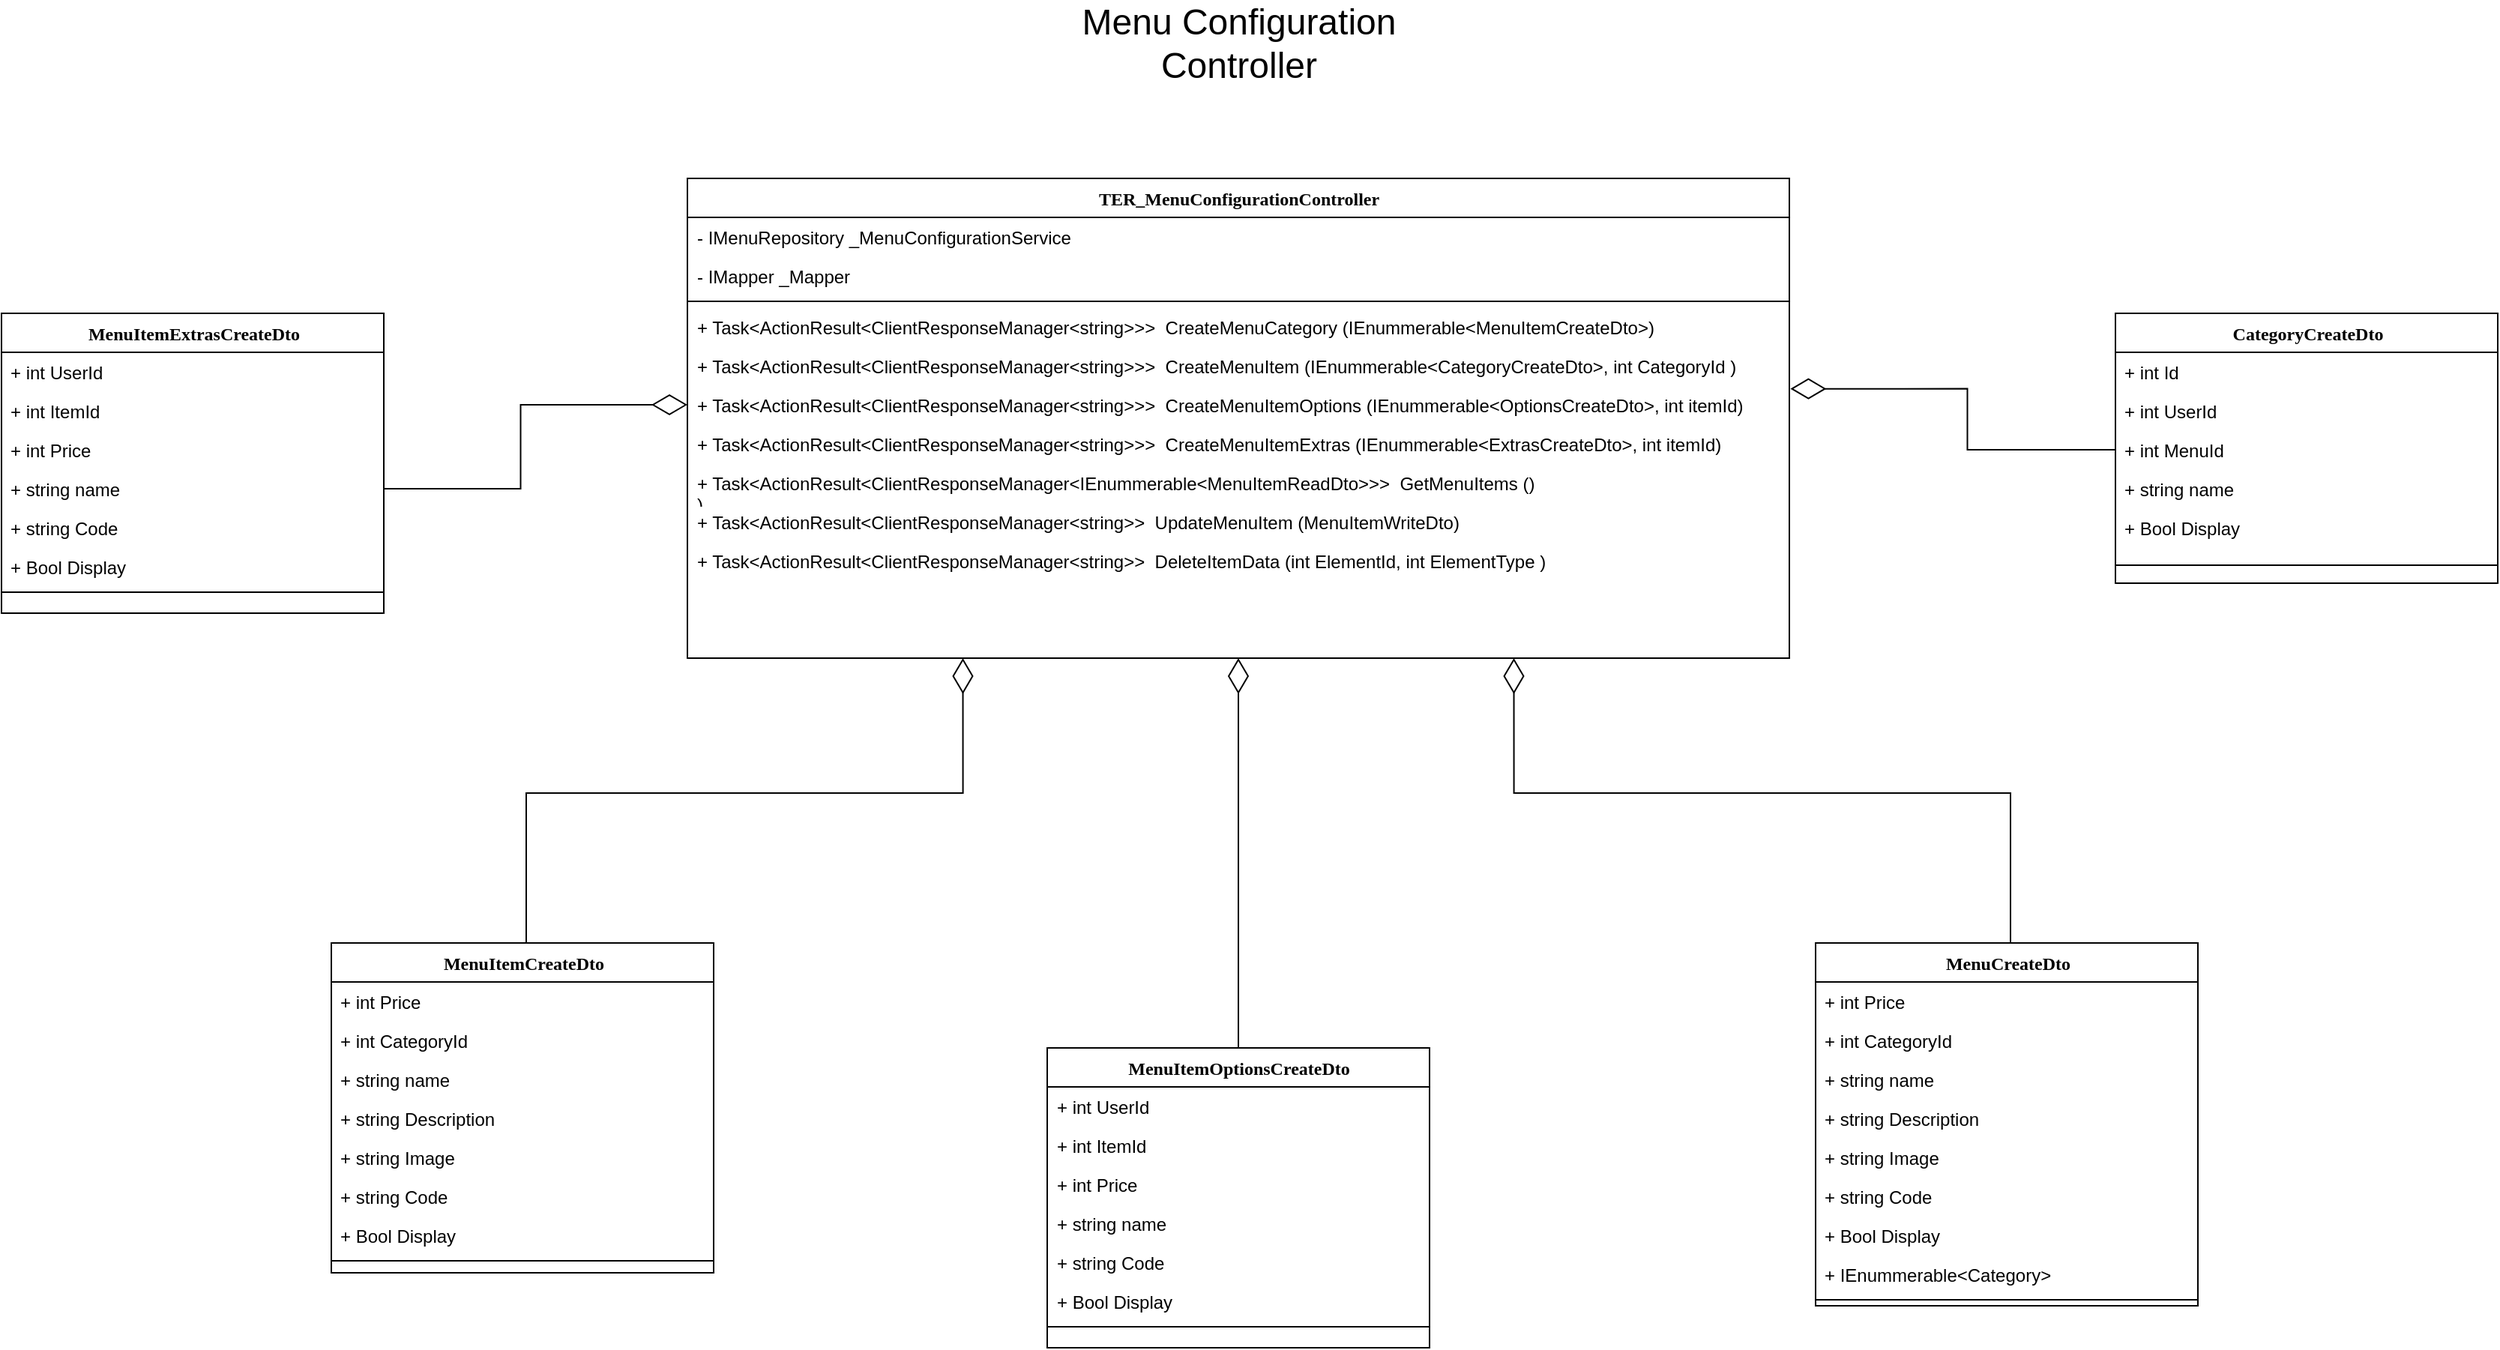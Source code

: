 <mxfile version="14.2.9" type="device"><diagram id="QkI--pBJC4bzssq41QZq" name="Page-1"><mxGraphModel dx="3220" dy="3443" grid="1" gridSize="10" guides="1" tooltips="1" connect="1" arrows="1" fold="1" page="1" pageScale="1" pageWidth="850" pageHeight="1100" math="0" shadow="0"><root><mxCell id="0"/><mxCell id="1" parent="0"/><mxCell id="noM06Llarw8SXuktYtZB-41" value="&lt;font style=&quot;font-size: 24px&quot;&gt;Menu Configuration Controller&lt;br&gt;&lt;/font&gt;" style="text;html=1;strokeColor=none;fillColor=none;align=center;verticalAlign=middle;whiteSpace=wrap;rounded=0;" vertex="1" parent="1"><mxGeometry x="332.5" y="-2020" width="305" height="20" as="geometry"/></mxCell><mxCell id="noM06Llarw8SXuktYtZB-989" value="TER_MenuConfigurationController" style="swimlane;html=1;fontStyle=1;align=center;verticalAlign=top;childLayout=stackLayout;horizontal=1;startSize=26;horizontalStack=0;resizeParent=1;resizeLast=0;collapsible=1;marginBottom=0;swimlaneFillColor=#ffffff;rounded=0;shadow=0;comic=0;labelBackgroundColor=none;strokeWidth=1;fillColor=none;fontFamily=Verdana;fontSize=12" vertex="1" parent="1"><mxGeometry x="117.5" y="-1920" width="735" height="320" as="geometry"/></mxCell><mxCell id="noM06Llarw8SXuktYtZB-990" value="- IMenuRepository _MenuConfigurationService" style="text;html=1;strokeColor=none;fillColor=none;align=left;verticalAlign=top;spacingLeft=4;spacingRight=4;whiteSpace=wrap;overflow=hidden;rotatable=0;points=[[0,0.5],[1,0.5]];portConstraint=eastwest;" vertex="1" parent="noM06Llarw8SXuktYtZB-989"><mxGeometry y="26" width="735" height="26" as="geometry"/></mxCell><mxCell id="noM06Llarw8SXuktYtZB-991" value="- IMapper _Mapper" style="text;html=1;strokeColor=none;fillColor=none;align=left;verticalAlign=top;spacingLeft=4;spacingRight=4;whiteSpace=wrap;overflow=hidden;rotatable=0;points=[[0,0.5],[1,0.5]];portConstraint=eastwest;" vertex="1" parent="noM06Llarw8SXuktYtZB-989"><mxGeometry y="52" width="735" height="26" as="geometry"/></mxCell><mxCell id="noM06Llarw8SXuktYtZB-992" value="" style="line;html=1;strokeWidth=1;fillColor=none;align=left;verticalAlign=middle;spacingTop=-1;spacingLeft=3;spacingRight=3;rotatable=0;labelPosition=right;points=[];portConstraint=eastwest;" vertex="1" parent="noM06Llarw8SXuktYtZB-989"><mxGeometry y="78" width="735" height="8" as="geometry"/></mxCell><mxCell id="noM06Llarw8SXuktYtZB-993" value="+ Task&amp;lt;ActionResult&amp;lt;ClientResponseManager&amp;lt;string&amp;gt;&amp;gt;&amp;gt;&amp;nbsp; CreateMenuCategory (IEnummerable&amp;lt;MenuItemCreateDto&amp;gt;)" style="text;html=1;strokeColor=none;fillColor=none;align=left;verticalAlign=top;spacingLeft=4;spacingRight=4;whiteSpace=wrap;overflow=hidden;rotatable=0;points=[[0,0.5],[1,0.5]];portConstraint=eastwest;" vertex="1" parent="noM06Llarw8SXuktYtZB-989"><mxGeometry y="86" width="735" height="26" as="geometry"/></mxCell><mxCell id="noM06Llarw8SXuktYtZB-994" value="+ Task&amp;lt;ActionResult&amp;lt;ClientResponseManager&amp;lt;string&amp;gt;&amp;gt;&amp;gt;&amp;nbsp; CreateMenuItem (IEnummerable&amp;lt;CategoryCreateDto&amp;gt;, int CategoryId )" style="text;html=1;strokeColor=none;fillColor=none;align=left;verticalAlign=top;spacingLeft=4;spacingRight=4;whiteSpace=wrap;overflow=hidden;rotatable=0;points=[[0,0.5],[1,0.5]];portConstraint=eastwest;" vertex="1" parent="noM06Llarw8SXuktYtZB-989"><mxGeometry y="112" width="735" height="26" as="geometry"/></mxCell><mxCell id="noM06Llarw8SXuktYtZB-995" value="+ Task&amp;lt;ActionResult&amp;lt;ClientResponseManager&amp;lt;string&amp;gt;&amp;gt;&amp;gt;&amp;nbsp; CreateMenuItemOptions (IEnummerable&amp;lt;OptionsCreateDto&amp;gt;, int itemId)" style="text;html=1;strokeColor=none;fillColor=none;align=left;verticalAlign=top;spacingLeft=4;spacingRight=4;whiteSpace=wrap;overflow=hidden;rotatable=0;points=[[0,0.5],[1,0.5]];portConstraint=eastwest;" vertex="1" parent="noM06Llarw8SXuktYtZB-989"><mxGeometry y="138" width="735" height="26" as="geometry"/></mxCell><mxCell id="noM06Llarw8SXuktYtZB-996" value="+ Task&amp;lt;ActionResult&amp;lt;ClientResponseManager&amp;lt;string&amp;gt;&amp;gt;&amp;gt;&amp;nbsp; CreateMenuItemExtras (IEnummerable&amp;lt;ExtrasCreateDto&amp;gt;, int itemId)" style="text;html=1;strokeColor=none;fillColor=none;align=left;verticalAlign=top;spacingLeft=4;spacingRight=4;whiteSpace=wrap;overflow=hidden;rotatable=0;points=[[0,0.5],[1,0.5]];portConstraint=eastwest;" vertex="1" parent="noM06Llarw8SXuktYtZB-989"><mxGeometry y="164" width="735" height="26" as="geometry"/></mxCell><mxCell id="noM06Llarw8SXuktYtZB-997" value="+ Task&amp;lt;ActionResult&amp;lt;ClientResponseManager&amp;lt;IEnummerable&amp;lt;MenuItemReadDto&amp;gt;&amp;gt;&amp;gt;&amp;nbsp; GetMenuItems ()&lt;br&gt;)" style="text;html=1;strokeColor=none;fillColor=none;align=left;verticalAlign=top;spacingLeft=4;spacingRight=4;whiteSpace=wrap;overflow=hidden;rotatable=0;points=[[0,0.5],[1,0.5]];portConstraint=eastwest;" vertex="1" parent="noM06Llarw8SXuktYtZB-989"><mxGeometry y="190" width="735" height="26" as="geometry"/></mxCell><mxCell id="noM06Llarw8SXuktYtZB-998" value="+ Task&amp;lt;ActionResult&amp;lt;ClientResponseManager&amp;lt;string&amp;gt;&amp;gt;&amp;nbsp; UpdateMenuItem (MenuItemWriteDto)" style="text;html=1;strokeColor=none;fillColor=none;align=left;verticalAlign=top;spacingLeft=4;spacingRight=4;whiteSpace=wrap;overflow=hidden;rotatable=0;points=[[0,0.5],[1,0.5]];portConstraint=eastwest;" vertex="1" parent="noM06Llarw8SXuktYtZB-989"><mxGeometry y="216" width="735" height="26" as="geometry"/></mxCell><mxCell id="noM06Llarw8SXuktYtZB-999" value="+ Task&amp;lt;ActionResult&amp;lt;ClientResponseManager&amp;lt;string&amp;gt;&amp;gt;&amp;nbsp; DeleteItemData (int ElementId, int ElementType )" style="text;html=1;strokeColor=none;fillColor=none;align=left;verticalAlign=top;spacingLeft=4;spacingRight=4;whiteSpace=wrap;overflow=hidden;rotatable=0;points=[[0,0.5],[1,0.5]];portConstraint=eastwest;" vertex="1" parent="noM06Llarw8SXuktYtZB-989"><mxGeometry y="242" width="735" height="26" as="geometry"/></mxCell><mxCell id="noM06Llarw8SXuktYtZB-1000" style="edgeStyle=orthogonalEdgeStyle;rounded=0;orthogonalLoop=1;jettySize=auto;html=1;exitX=0.5;exitY=0;exitDx=0;exitDy=0;entryX=0.25;entryY=1;entryDx=0;entryDy=0;endArrow=diamondThin;endFill=0;endSize=21;" edge="1" parent="1" target="noM06Llarw8SXuktYtZB-989" source="noM06Llarw8SXuktYtZB-1001"><mxGeometry relative="1" as="geometry"><mxPoint x="-53.5" y="-1310" as="sourcePoint"/><mxPoint x="424" y="-1600" as="targetPoint"/><Array as="points"><mxPoint x="10" y="-1410"/><mxPoint x="10" y="-1510"/><mxPoint x="301" y="-1510"/></Array></mxGeometry></mxCell><mxCell id="noM06Llarw8SXuktYtZB-1001" value="MenuItemCreateDto" style="swimlane;html=1;fontStyle=1;align=center;verticalAlign=top;childLayout=stackLayout;horizontal=1;startSize=26;horizontalStack=0;resizeParent=1;resizeLast=0;collapsible=1;marginBottom=0;swimlaneFillColor=#ffffff;rounded=0;shadow=0;comic=0;labelBackgroundColor=none;strokeWidth=1;fillColor=none;fontFamily=Verdana;fontSize=12" vertex="1" parent="1"><mxGeometry x="-120" y="-1410" width="255" height="220" as="geometry"/></mxCell><mxCell id="noM06Llarw8SXuktYtZB-1002" value="+ int Price" style="text;html=1;strokeColor=none;fillColor=none;align=left;verticalAlign=top;spacingLeft=4;spacingRight=4;whiteSpace=wrap;overflow=hidden;rotatable=0;points=[[0,0.5],[1,0.5]];portConstraint=eastwest;" vertex="1" parent="noM06Llarw8SXuktYtZB-1001"><mxGeometry y="26" width="255" height="26" as="geometry"/></mxCell><mxCell id="noM06Llarw8SXuktYtZB-1003" value="+ int CategoryId" style="text;html=1;strokeColor=none;fillColor=none;align=left;verticalAlign=top;spacingLeft=4;spacingRight=4;whiteSpace=wrap;overflow=hidden;rotatable=0;points=[[0,0.5],[1,0.5]];portConstraint=eastwest;" vertex="1" parent="noM06Llarw8SXuktYtZB-1001"><mxGeometry y="52" width="255" height="26" as="geometry"/></mxCell><mxCell id="noM06Llarw8SXuktYtZB-1004" value="+ string name" style="text;html=1;strokeColor=none;fillColor=none;align=left;verticalAlign=top;spacingLeft=4;spacingRight=4;whiteSpace=wrap;overflow=hidden;rotatable=0;points=[[0,0.5],[1,0.5]];portConstraint=eastwest;" vertex="1" parent="noM06Llarw8SXuktYtZB-1001"><mxGeometry y="78" width="255" height="26" as="geometry"/></mxCell><mxCell id="noM06Llarw8SXuktYtZB-1005" value="+ string Description" style="text;html=1;strokeColor=none;fillColor=none;align=left;verticalAlign=top;spacingLeft=4;spacingRight=4;whiteSpace=wrap;overflow=hidden;rotatable=0;points=[[0,0.5],[1,0.5]];portConstraint=eastwest;" vertex="1" parent="noM06Llarw8SXuktYtZB-1001"><mxGeometry y="104" width="255" height="26" as="geometry"/></mxCell><mxCell id="noM06Llarw8SXuktYtZB-1006" value="+ string Image" style="text;html=1;strokeColor=none;fillColor=none;align=left;verticalAlign=top;spacingLeft=4;spacingRight=4;whiteSpace=wrap;overflow=hidden;rotatable=0;points=[[0,0.5],[1,0.5]];portConstraint=eastwest;" vertex="1" parent="noM06Llarw8SXuktYtZB-1001"><mxGeometry y="130" width="255" height="26" as="geometry"/></mxCell><mxCell id="noM06Llarw8SXuktYtZB-1007" value="+ string Code" style="text;html=1;strokeColor=none;fillColor=none;align=left;verticalAlign=top;spacingLeft=4;spacingRight=4;whiteSpace=wrap;overflow=hidden;rotatable=0;points=[[0,0.5],[1,0.5]];portConstraint=eastwest;" vertex="1" parent="noM06Llarw8SXuktYtZB-1001"><mxGeometry y="156" width="255" height="26" as="geometry"/></mxCell><mxCell id="noM06Llarw8SXuktYtZB-1008" value="+ Bool Display" style="text;html=1;strokeColor=none;fillColor=none;align=left;verticalAlign=top;spacingLeft=4;spacingRight=4;whiteSpace=wrap;overflow=hidden;rotatable=0;points=[[0,0.5],[1,0.5]];portConstraint=eastwest;" vertex="1" parent="noM06Llarw8SXuktYtZB-1001"><mxGeometry y="182" width="255" height="26" as="geometry"/></mxCell><mxCell id="noM06Llarw8SXuktYtZB-1009" value="" style="line;html=1;strokeWidth=1;fillColor=none;align=left;verticalAlign=middle;spacingTop=-1;spacingLeft=3;spacingRight=3;rotatable=0;labelPosition=right;points=[];portConstraint=eastwest;" vertex="1" parent="noM06Llarw8SXuktYtZB-1001"><mxGeometry y="208" width="255" height="8" as="geometry"/></mxCell><mxCell id="noM06Llarw8SXuktYtZB-1010" style="edgeStyle=orthogonalEdgeStyle;rounded=0;orthogonalLoop=1;jettySize=auto;html=1;entryX=0.5;entryY=1;entryDx=0;entryDy=0;endArrow=diamondThin;endFill=0;endSize=21;" edge="1" parent="1" source="noM06Llarw8SXuktYtZB-1011" target="noM06Llarw8SXuktYtZB-989"><mxGeometry relative="1" as="geometry"/></mxCell><mxCell id="noM06Llarw8SXuktYtZB-1011" value="MenuItemOptionsCreateDto" style="swimlane;html=1;fontStyle=1;align=center;verticalAlign=top;childLayout=stackLayout;horizontal=1;startSize=26;horizontalStack=0;resizeParent=1;resizeLast=0;collapsible=1;marginBottom=0;swimlaneFillColor=#ffffff;rounded=0;shadow=0;comic=0;labelBackgroundColor=none;strokeWidth=1;fillColor=none;fontFamily=Verdana;fontSize=12" vertex="1" parent="1"><mxGeometry x="357.5" y="-1340" width="255" height="200" as="geometry"/></mxCell><mxCell id="noM06Llarw8SXuktYtZB-1012" value="+ int UserId" style="text;html=1;strokeColor=none;fillColor=none;align=left;verticalAlign=top;spacingLeft=4;spacingRight=4;whiteSpace=wrap;overflow=hidden;rotatable=0;points=[[0,0.5],[1,0.5]];portConstraint=eastwest;" vertex="1" parent="noM06Llarw8SXuktYtZB-1011"><mxGeometry y="26" width="255" height="26" as="geometry"/></mxCell><mxCell id="noM06Llarw8SXuktYtZB-1013" value="+ int ItemId" style="text;html=1;strokeColor=none;fillColor=none;align=left;verticalAlign=top;spacingLeft=4;spacingRight=4;whiteSpace=wrap;overflow=hidden;rotatable=0;points=[[0,0.5],[1,0.5]];portConstraint=eastwest;" vertex="1" parent="noM06Llarw8SXuktYtZB-1011"><mxGeometry y="52" width="255" height="26" as="geometry"/></mxCell><mxCell id="noM06Llarw8SXuktYtZB-1014" value="+ int Price" style="text;html=1;strokeColor=none;fillColor=none;align=left;verticalAlign=top;spacingLeft=4;spacingRight=4;whiteSpace=wrap;overflow=hidden;rotatable=0;points=[[0,0.5],[1,0.5]];portConstraint=eastwest;" vertex="1" parent="noM06Llarw8SXuktYtZB-1011"><mxGeometry y="78" width="255" height="26" as="geometry"/></mxCell><mxCell id="noM06Llarw8SXuktYtZB-1015" value="+ string name" style="text;html=1;strokeColor=none;fillColor=none;align=left;verticalAlign=top;spacingLeft=4;spacingRight=4;whiteSpace=wrap;overflow=hidden;rotatable=0;points=[[0,0.5],[1,0.5]];portConstraint=eastwest;" vertex="1" parent="noM06Llarw8SXuktYtZB-1011"><mxGeometry y="104" width="255" height="26" as="geometry"/></mxCell><mxCell id="noM06Llarw8SXuktYtZB-1016" value="+ string Code" style="text;html=1;strokeColor=none;fillColor=none;align=left;verticalAlign=top;spacingLeft=4;spacingRight=4;whiteSpace=wrap;overflow=hidden;rotatable=0;points=[[0,0.5],[1,0.5]];portConstraint=eastwest;" vertex="1" parent="noM06Llarw8SXuktYtZB-1011"><mxGeometry y="130" width="255" height="26" as="geometry"/></mxCell><mxCell id="noM06Llarw8SXuktYtZB-1017" value="+ Bool Display" style="text;html=1;strokeColor=none;fillColor=none;align=left;verticalAlign=top;spacingLeft=4;spacingRight=4;whiteSpace=wrap;overflow=hidden;rotatable=0;points=[[0,0.5],[1,0.5]];portConstraint=eastwest;" vertex="1" parent="noM06Llarw8SXuktYtZB-1011"><mxGeometry y="156" width="255" height="26" as="geometry"/></mxCell><mxCell id="noM06Llarw8SXuktYtZB-1018" value="" style="line;html=1;strokeWidth=1;fillColor=none;align=left;verticalAlign=middle;spacingTop=-1;spacingLeft=3;spacingRight=3;rotatable=0;labelPosition=right;points=[];portConstraint=eastwest;" vertex="1" parent="noM06Llarw8SXuktYtZB-1011"><mxGeometry y="182" width="255" height="8" as="geometry"/></mxCell><mxCell id="noM06Llarw8SXuktYtZB-1019" value="MenuItemExtrasCreateDto" style="swimlane;html=1;fontStyle=1;align=center;verticalAlign=top;childLayout=stackLayout;horizontal=1;startSize=26;horizontalStack=0;resizeParent=1;resizeLast=0;collapsible=1;marginBottom=0;swimlaneFillColor=#ffffff;rounded=0;shadow=0;comic=0;labelBackgroundColor=none;strokeWidth=1;fillColor=none;fontFamily=Verdana;fontSize=12" vertex="1" parent="1"><mxGeometry x="-340" y="-1830" width="255" height="200" as="geometry"/></mxCell><mxCell id="noM06Llarw8SXuktYtZB-1020" value="+ int UserId" style="text;html=1;strokeColor=none;fillColor=none;align=left;verticalAlign=top;spacingLeft=4;spacingRight=4;whiteSpace=wrap;overflow=hidden;rotatable=0;points=[[0,0.5],[1,0.5]];portConstraint=eastwest;" vertex="1" parent="noM06Llarw8SXuktYtZB-1019"><mxGeometry y="26" width="255" height="26" as="geometry"/></mxCell><mxCell id="noM06Llarw8SXuktYtZB-1021" value="+ int ItemId" style="text;html=1;strokeColor=none;fillColor=none;align=left;verticalAlign=top;spacingLeft=4;spacingRight=4;whiteSpace=wrap;overflow=hidden;rotatable=0;points=[[0,0.5],[1,0.5]];portConstraint=eastwest;" vertex="1" parent="noM06Llarw8SXuktYtZB-1019"><mxGeometry y="52" width="255" height="26" as="geometry"/></mxCell><mxCell id="noM06Llarw8SXuktYtZB-1022" value="+ int Price" style="text;html=1;strokeColor=none;fillColor=none;align=left;verticalAlign=top;spacingLeft=4;spacingRight=4;whiteSpace=wrap;overflow=hidden;rotatable=0;points=[[0,0.5],[1,0.5]];portConstraint=eastwest;" vertex="1" parent="noM06Llarw8SXuktYtZB-1019"><mxGeometry y="78" width="255" height="26" as="geometry"/></mxCell><mxCell id="noM06Llarw8SXuktYtZB-1023" value="+ string name" style="text;html=1;strokeColor=none;fillColor=none;align=left;verticalAlign=top;spacingLeft=4;spacingRight=4;whiteSpace=wrap;overflow=hidden;rotatable=0;points=[[0,0.5],[1,0.5]];portConstraint=eastwest;" vertex="1" parent="noM06Llarw8SXuktYtZB-1019"><mxGeometry y="104" width="255" height="26" as="geometry"/></mxCell><mxCell id="noM06Llarw8SXuktYtZB-1024" value="+ string Code" style="text;html=1;strokeColor=none;fillColor=none;align=left;verticalAlign=top;spacingLeft=4;spacingRight=4;whiteSpace=wrap;overflow=hidden;rotatable=0;points=[[0,0.5],[1,0.5]];portConstraint=eastwest;" vertex="1" parent="noM06Llarw8SXuktYtZB-1019"><mxGeometry y="130" width="255" height="26" as="geometry"/></mxCell><mxCell id="noM06Llarw8SXuktYtZB-1025" value="+ Bool Display" style="text;html=1;strokeColor=none;fillColor=none;align=left;verticalAlign=top;spacingLeft=4;spacingRight=4;whiteSpace=wrap;overflow=hidden;rotatable=0;points=[[0,0.5],[1,0.5]];portConstraint=eastwest;" vertex="1" parent="noM06Llarw8SXuktYtZB-1019"><mxGeometry y="156" width="255" height="26" as="geometry"/></mxCell><mxCell id="noM06Llarw8SXuktYtZB-1026" value="" style="line;html=1;strokeWidth=1;fillColor=none;align=left;verticalAlign=middle;spacingTop=-1;spacingLeft=3;spacingRight=3;rotatable=0;labelPosition=right;points=[];portConstraint=eastwest;" vertex="1" parent="noM06Llarw8SXuktYtZB-1019"><mxGeometry y="182" width="255" height="8" as="geometry"/></mxCell><mxCell id="noM06Llarw8SXuktYtZB-1027" value="CategoryCreateDto" style="swimlane;html=1;fontStyle=1;align=center;verticalAlign=top;childLayout=stackLayout;horizontal=1;startSize=26;horizontalStack=0;resizeParent=1;resizeLast=0;collapsible=1;marginBottom=0;swimlaneFillColor=#ffffff;rounded=0;shadow=0;comic=0;labelBackgroundColor=none;strokeWidth=1;fillColor=none;fontFamily=Verdana;fontSize=12" vertex="1" parent="1"><mxGeometry x="1070" y="-1830" width="255" height="180" as="geometry"/></mxCell><mxCell id="noM06Llarw8SXuktYtZB-1028" value="+ int Id" style="text;html=1;strokeColor=none;fillColor=none;align=left;verticalAlign=top;spacingLeft=4;spacingRight=4;whiteSpace=wrap;overflow=hidden;rotatable=0;points=[[0,0.5],[1,0.5]];portConstraint=eastwest;" vertex="1" parent="noM06Llarw8SXuktYtZB-1027"><mxGeometry y="26" width="255" height="26" as="geometry"/></mxCell><mxCell id="noM06Llarw8SXuktYtZB-1029" value="+ int UserId" style="text;html=1;strokeColor=none;fillColor=none;align=left;verticalAlign=top;spacingLeft=4;spacingRight=4;whiteSpace=wrap;overflow=hidden;rotatable=0;points=[[0,0.5],[1,0.5]];portConstraint=eastwest;" vertex="1" parent="noM06Llarw8SXuktYtZB-1027"><mxGeometry y="52" width="255" height="26" as="geometry"/></mxCell><mxCell id="noM06Llarw8SXuktYtZB-1030" value="+ int MenuId" style="text;html=1;strokeColor=none;fillColor=none;align=left;verticalAlign=top;spacingLeft=4;spacingRight=4;whiteSpace=wrap;overflow=hidden;rotatable=0;points=[[0,0.5],[1,0.5]];portConstraint=eastwest;" vertex="1" parent="noM06Llarw8SXuktYtZB-1027"><mxGeometry y="78" width="255" height="26" as="geometry"/></mxCell><mxCell id="noM06Llarw8SXuktYtZB-1031" value="+ string name" style="text;html=1;strokeColor=none;fillColor=none;align=left;verticalAlign=top;spacingLeft=4;spacingRight=4;whiteSpace=wrap;overflow=hidden;rotatable=0;points=[[0,0.5],[1,0.5]];portConstraint=eastwest;" vertex="1" parent="noM06Llarw8SXuktYtZB-1027"><mxGeometry y="104" width="255" height="26" as="geometry"/></mxCell><mxCell id="noM06Llarw8SXuktYtZB-1032" value="+ Bool Display" style="text;html=1;strokeColor=none;fillColor=none;align=left;verticalAlign=top;spacingLeft=4;spacingRight=4;whiteSpace=wrap;overflow=hidden;rotatable=0;points=[[0,0.5],[1,0.5]];portConstraint=eastwest;" vertex="1" parent="noM06Llarw8SXuktYtZB-1027"><mxGeometry y="130" width="255" height="26" as="geometry"/></mxCell><mxCell id="noM06Llarw8SXuktYtZB-1033" value="" style="line;html=1;strokeWidth=1;fillColor=none;align=left;verticalAlign=middle;spacingTop=-1;spacingLeft=3;spacingRight=3;rotatable=0;labelPosition=right;points=[];portConstraint=eastwest;" vertex="1" parent="noM06Llarw8SXuktYtZB-1027"><mxGeometry y="156" width="255" height="24" as="geometry"/></mxCell><mxCell id="noM06Llarw8SXuktYtZB-1034" style="edgeStyle=orthogonalEdgeStyle;rounded=0;orthogonalLoop=1;jettySize=auto;html=1;endArrow=diamondThin;endFill=0;endSize=21;entryX=0.75;entryY=1;entryDx=0;entryDy=0;exitX=0.5;exitY=0;exitDx=0;exitDy=0;" edge="1" parent="1" target="noM06Llarw8SXuktYtZB-989" source="noM06Llarw8SXuktYtZB-1035"><mxGeometry relative="1" as="geometry"><mxPoint x="570" y="-1340" as="targetPoint"/><mxPoint x="1000" y="-1380" as="sourcePoint"/><Array as="points"><mxPoint x="1000" y="-1410"/><mxPoint x="1000" y="-1510"/><mxPoint x="669" y="-1510"/></Array></mxGeometry></mxCell><mxCell id="noM06Llarw8SXuktYtZB-1035" value="MenuCreateDto" style="swimlane;html=1;fontStyle=1;align=center;verticalAlign=top;childLayout=stackLayout;horizontal=1;startSize=26;horizontalStack=0;resizeParent=1;resizeLast=0;collapsible=1;marginBottom=0;swimlaneFillColor=#ffffff;rounded=0;shadow=0;comic=0;labelBackgroundColor=none;strokeWidth=1;fillColor=none;fontFamily=Verdana;fontSize=12" vertex="1" parent="1"><mxGeometry x="870" y="-1410" width="255" height="242" as="geometry"/></mxCell><mxCell id="noM06Llarw8SXuktYtZB-1036" value="+ int Price" style="text;html=1;strokeColor=none;fillColor=none;align=left;verticalAlign=top;spacingLeft=4;spacingRight=4;whiteSpace=wrap;overflow=hidden;rotatable=0;points=[[0,0.5],[1,0.5]];portConstraint=eastwest;" vertex="1" parent="noM06Llarw8SXuktYtZB-1035"><mxGeometry y="26" width="255" height="26" as="geometry"/></mxCell><mxCell id="noM06Llarw8SXuktYtZB-1037" value="+ int CategoryId" style="text;html=1;strokeColor=none;fillColor=none;align=left;verticalAlign=top;spacingLeft=4;spacingRight=4;whiteSpace=wrap;overflow=hidden;rotatable=0;points=[[0,0.5],[1,0.5]];portConstraint=eastwest;" vertex="1" parent="noM06Llarw8SXuktYtZB-1035"><mxGeometry y="52" width="255" height="26" as="geometry"/></mxCell><mxCell id="noM06Llarw8SXuktYtZB-1038" value="+ string name" style="text;html=1;strokeColor=none;fillColor=none;align=left;verticalAlign=top;spacingLeft=4;spacingRight=4;whiteSpace=wrap;overflow=hidden;rotatable=0;points=[[0,0.5],[1,0.5]];portConstraint=eastwest;" vertex="1" parent="noM06Llarw8SXuktYtZB-1035"><mxGeometry y="78" width="255" height="26" as="geometry"/></mxCell><mxCell id="noM06Llarw8SXuktYtZB-1039" value="+ string Description" style="text;html=1;strokeColor=none;fillColor=none;align=left;verticalAlign=top;spacingLeft=4;spacingRight=4;whiteSpace=wrap;overflow=hidden;rotatable=0;points=[[0,0.5],[1,0.5]];portConstraint=eastwest;" vertex="1" parent="noM06Llarw8SXuktYtZB-1035"><mxGeometry y="104" width="255" height="26" as="geometry"/></mxCell><mxCell id="noM06Llarw8SXuktYtZB-1040" value="+ string Image" style="text;html=1;strokeColor=none;fillColor=none;align=left;verticalAlign=top;spacingLeft=4;spacingRight=4;whiteSpace=wrap;overflow=hidden;rotatable=0;points=[[0,0.5],[1,0.5]];portConstraint=eastwest;" vertex="1" parent="noM06Llarw8SXuktYtZB-1035"><mxGeometry y="130" width="255" height="26" as="geometry"/></mxCell><mxCell id="noM06Llarw8SXuktYtZB-1041" value="+ string Code" style="text;html=1;strokeColor=none;fillColor=none;align=left;verticalAlign=top;spacingLeft=4;spacingRight=4;whiteSpace=wrap;overflow=hidden;rotatable=0;points=[[0,0.5],[1,0.5]];portConstraint=eastwest;" vertex="1" parent="noM06Llarw8SXuktYtZB-1035"><mxGeometry y="156" width="255" height="26" as="geometry"/></mxCell><mxCell id="noM06Llarw8SXuktYtZB-1042" value="+ Bool Display" style="text;html=1;strokeColor=none;fillColor=none;align=left;verticalAlign=top;spacingLeft=4;spacingRight=4;whiteSpace=wrap;overflow=hidden;rotatable=0;points=[[0,0.5],[1,0.5]];portConstraint=eastwest;" vertex="1" parent="noM06Llarw8SXuktYtZB-1035"><mxGeometry y="182" width="255" height="26" as="geometry"/></mxCell><mxCell id="noM06Llarw8SXuktYtZB-1043" value="+ IEnummerable&amp;lt;Category&amp;gt;" style="text;html=1;strokeColor=none;fillColor=none;align=left;verticalAlign=top;spacingLeft=4;spacingRight=4;whiteSpace=wrap;overflow=hidden;rotatable=0;points=[[0,0.5],[1,0.5]];portConstraint=eastwest;" vertex="1" parent="noM06Llarw8SXuktYtZB-1035"><mxGeometry y="208" width="255" height="26" as="geometry"/></mxCell><mxCell id="noM06Llarw8SXuktYtZB-1044" value="" style="line;html=1;strokeWidth=1;fillColor=none;align=left;verticalAlign=middle;spacingTop=-1;spacingLeft=3;spacingRight=3;rotatable=0;labelPosition=right;points=[];portConstraint=eastwest;" vertex="1" parent="noM06Llarw8SXuktYtZB-1035"><mxGeometry y="234" width="255" height="8" as="geometry"/></mxCell><mxCell id="noM06Llarw8SXuktYtZB-1045" style="edgeStyle=orthogonalEdgeStyle;rounded=0;orthogonalLoop=1;jettySize=auto;html=1;exitX=0;exitY=0.5;exitDx=0;exitDy=0;entryX=1.001;entryY=0.09;entryDx=0;entryDy=0;entryPerimeter=0;endArrow=diamondThin;endFill=0;endSize=21;" edge="1" parent="1" source="noM06Llarw8SXuktYtZB-1030" target="noM06Llarw8SXuktYtZB-995"><mxGeometry relative="1" as="geometry"/></mxCell><mxCell id="noM06Llarw8SXuktYtZB-1046" style="edgeStyle=orthogonalEdgeStyle;rounded=0;orthogonalLoop=1;jettySize=auto;html=1;exitX=1;exitY=0.5;exitDx=0;exitDy=0;entryX=0;entryY=0.5;entryDx=0;entryDy=0;endArrow=diamondThin;endFill=0;endSize=21;" edge="1" parent="1" source="noM06Llarw8SXuktYtZB-1023" target="noM06Llarw8SXuktYtZB-995"><mxGeometry relative="1" as="geometry"/></mxCell></root></mxGraphModel></diagram></mxfile>